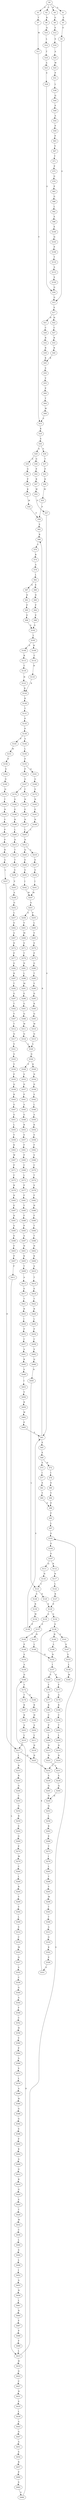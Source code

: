 strict digraph  {
	S0 -> S1 [ label = A ];
	S0 -> S2 [ label = C ];
	S0 -> S3 [ label = P ];
	S0 -> S4 [ label = H ];
	S1 -> S5 [ label = S ];
	S2 -> S6 [ label = R ];
	S3 -> S7 [ label = T ];
	S4 -> S8 [ label = G ];
	S5 -> S9 [ label = G ];
	S6 -> S10 [ label = Q ];
	S7 -> S11 [ label = W ];
	S8 -> S12 [ label = S ];
	S9 -> S13 [ label = G ];
	S10 -> S14 [ label = L ];
	S11 -> S15 [ label = V ];
	S12 -> S16 [ label = S ];
	S13 -> S17 [ label = S ];
	S14 -> S18 [ label = T ];
	S15 -> S19 [ label = K ];
	S16 -> S20 [ label = A ];
	S17 -> S21 [ label = N ];
	S17 -> S22 [ label = H ];
	S18 -> S23 [ label = A ];
	S19 -> S24 [ label = S ];
	S20 -> S25 [ label = W ];
	S21 -> S26 [ label = C ];
	S22 -> S27 [ label = C ];
	S23 -> S28 [ label = S ];
	S24 -> S29 [ label = G ];
	S24 -> S30 [ label = S ];
	S25 -> S31 [ label = P ];
	S26 -> S32 [ label = R ];
	S27 -> S33 [ label = R ];
	S28 -> S34 [ label = G ];
	S29 -> S35 [ label = S ];
	S29 -> S36 [ label = G ];
	S30 -> S37 [ label = T ];
	S31 -> S38 [ label = L ];
	S32 -> S39 [ label = R ];
	S33 -> S40 [ label = R ];
	S34 -> S13 [ label = G ];
	S35 -> S41 [ label = G ];
	S36 -> S42 [ label = P ];
	S37 -> S43 [ label = P ];
	S38 -> S44 [ label = Q ];
	S39 -> S45 [ label = K ];
	S40 -> S45 [ label = K ];
	S41 -> S46 [ label = P ];
	S42 -> S47 [ label = R ];
	S43 -> S48 [ label = K ];
	S44 -> S49 [ label = P ];
	S45 -> S50 [ label = S ];
	S46 -> S51 [ label = K ];
	S47 -> S52 [ label = W ];
	S48 -> S53 [ label = W ];
	S49 -> S54 [ label = A ];
	S50 -> S55 [ label = V ];
	S51 -> S56 [ label = W ];
	S52 -> S57 [ label = P ];
	S53 -> S58 [ label = P ];
	S54 -> S59 [ label = P ];
	S55 -> S60 [ label = P ];
	S56 -> S58 [ label = P ];
	S57 -> S61 [ label = S ];
	S58 -> S62 [ label = S ];
	S59 -> S63 [ label = P ];
	S60 -> S64 [ label = T ];
	S61 -> S65 [ label = E ];
	S61 -> S66 [ label = R ];
	S62 -> S66 [ label = R ];
	S63 -> S67 [ label = V ];
	S64 -> S68 [ label = W ];
	S65 -> S69 [ label = E ];
	S66 -> S70 [ label = C ];
	S67 -> S71 [ label = T ];
	S68 -> S15 [ label = V ];
	S69 -> S72 [ label = H ];
	S69 -> S73 [ label = S ];
	S70 -> S74 [ label = R ];
	S71 -> S75 [ label = P ];
	S72 -> S76 [ label = I ];
	S73 -> S77 [ label = I ];
	S74 -> S78 [ label = A ];
	S75 -> S79 [ label = G ];
	S76 -> S80 [ label = E ];
	S77 -> S81 [ label = E ];
	S78 -> S82 [ label = L ];
	S79 -> S83 [ label = P ];
	S80 -> S84 [ label = Y ];
	S81 -> S85 [ label = Y ];
	S82 -> S86 [ label = E ];
	S82 -> S87 [ label = G ];
	S83 -> S88 [ label = G ];
	S84 -> S89 [ label = P ];
	S85 -> S89 [ label = P ];
	S86 -> S90 [ label = D ];
	S87 -> S91 [ label = D ];
	S88 -> S92 [ label = L ];
	S89 -> S93 [ label = F ];
	S90 -> S94 [ label = P ];
	S91 -> S95 [ label = P ];
	S92 -> S96 [ label = S ];
	S93 -> S97 [ label = L ];
	S94 -> S98 [ label = E ];
	S95 -> S99 [ label = E ];
	S96 -> S100 [ label = E ];
	S97 -> S101 [ label = S ];
	S98 -> S102 [ label = S ];
	S99 -> S102 [ label = S ];
	S100 -> S103 [ label = Q ];
	S101 -> S104 [ label = G ];
	S102 -> S105 [ label = L ];
	S103 -> S106 [ label = P ];
	S104 -> S107 [ label = S ];
	S105 -> S108 [ label = S ];
	S105 -> S109 [ label = R ];
	S106 -> S110 [ label = T ];
	S107 -> S111 [ label = Q ];
	S107 -> S112 [ label = K ];
	S108 -> S113 [ label = R ];
	S109 -> S114 [ label = C ];
	S110 -> S115 [ label = A ];
	S111 -> S116 [ label = N ];
	S112 -> S117 [ label = N ];
	S113 -> S118 [ label = C ];
	S114 -> S119 [ label = H ];
	S115 -> S120 [ label = S ];
	S116 -> S121 [ label = L ];
	S117 -> S122 [ label = L ];
	S118 -> S123 [ label = H ];
	S119 -> S124 [ label = R ];
	S120 -> S34 [ label = G ];
	S121 -> S125 [ label = K ];
	S121 -> S126 [ label = A ];
	S122 -> S127 [ label = K ];
	S123 -> S124 [ label = R ];
	S124 -> S128 [ label = K ];
	S125 -> S129 [ label = E ];
	S126 -> S130 [ label = R ];
	S127 -> S129 [ label = E ];
	S128 -> S131 [ label = T ];
	S129 -> S132 [ label = S ];
	S129 -> S133 [ label = A ];
	S130 -> S134 [ label = W ];
	S131 -> S135 [ label = P ];
	S132 -> S136 [ label = S ];
	S133 -> S137 [ label = S ];
	S134 -> S138 [ label = P ];
	S135 -> S139 [ label = P ];
	S136 -> S140 [ label = H ];
	S136 -> S141 [ label = V ];
	S137 -> S142 [ label = Y ];
	S137 -> S143 [ label = H ];
	S138 -> S61 [ label = S ];
	S139 -> S144 [ label = A ];
	S139 -> S145 [ label = P ];
	S140 -> S146 [ label = L ];
	S141 -> S147 [ label = G ];
	S142 -> S148 [ label = P ];
	S143 -> S149 [ label = L ];
	S144 -> S150 [ label = L ];
	S145 -> S151 [ label = W ];
	S146 -> S152 [ label = N ];
	S147 -> S153 [ label = V ];
	S148 -> S154 [ label = S ];
	S149 -> S152 [ label = N ];
	S150 -> S155 [ label = P ];
	S151 -> S156 [ label = P ];
	S152 -> S157 [ label = I ];
	S153 -> S158 [ label = L ];
	S154 -> S159 [ label = A ];
	S155 -> S160 [ label = P ];
	S155 -> S161 [ label = Q ];
	S156 -> S162 [ label = S ];
	S157 -> S163 [ label = S ];
	S157 -> S164 [ label = G ];
	S158 -> S165 [ label = M ];
	S159 -> S166 [ label = D ];
	S160 -> S167 [ label = G ];
	S161 -> S168 [ label = G ];
	S162 -> S169 [ label = G ];
	S163 -> S170 [ label = Y ];
	S164 -> S171 [ label = F ];
	S166 -> S172 [ label = Y ];
	S167 -> S173 [ label = C ];
	S167 -> S174 [ label = T ];
	S168 -> S175 [ label = S ];
	S169 -> S176 [ label = Q ];
	S170 -> S177 [ label = A ];
	S171 -> S178 [ label = A ];
	S172 -> S179 [ label = T ];
	S172 -> S180 [ label = S ];
	S173 -> S181 [ label = N ];
	S174 -> S182 [ label = S ];
	S175 -> S183 [ label = N ];
	S176 -> S184 [ label = T ];
	S177 -> S185 [ label = K ];
	S178 -> S186 [ label = K ];
	S179 -> S187 [ label = K ];
	S180 -> S188 [ label = K ];
	S181 -> S189 [ label = E ];
	S182 -> S190 [ label = E ];
	S183 -> S191 [ label = E ];
	S184 -> S192 [ label = N ];
	S185 -> S193 [ label = C ];
	S186 -> S194 [ label = C ];
	S187 -> S195 [ label = R ];
	S188 -> S196 [ label = H ];
	S189 -> S197 [ label = N ];
	S190 -> S198 [ label = R ];
	S191 -> S199 [ label = N ];
	S192 -> S200 [ label = V ];
	S193 -> S201 [ label = P ];
	S194 -> S202 [ label = T ];
	S195 -> S203 [ label = A ];
	S196 -> S204 [ label = A ];
	S197 -> S205 [ label = L ];
	S198 -> S206 [ label = L ];
	S199 -> S205 [ label = L ];
	S200 -> S207 [ label = P ];
	S201 -> S208 [ label = L ];
	S202 -> S209 [ label = L ];
	S203 -> S210 [ label = L ];
	S204 -> S211 [ label = L ];
	S205 -> S212 [ label = N ];
	S206 -> S213 [ label = D ];
	S207 -> S214 [ label = P ];
	S208 -> S215 [ label = D ];
	S209 -> S216 [ label = D ];
	S210 -> S217 [ label = D ];
	S211 -> S218 [ label = D ];
	S212 -> S219 [ label = L ];
	S212 -> S220 [ label = Q ];
	S213 -> S221 [ label = T ];
	S214 -> S222 [ label = R ];
	S215 -> S223 [ label = N ];
	S216 -> S224 [ label = D ];
	S217 -> S225 [ label = D ];
	S217 -> S226 [ label = L ];
	S218 -> S225 [ label = D ];
	S219 -> S227 [ label = E ];
	S220 -> S228 [ label = E ];
	S221 -> S229 [ label = T ];
	S222 -> S230 [ label = A ];
	S223 -> S231 [ label = L ];
	S224 -> S232 [ label = L ];
	S225 -> S232 [ label = L ];
	S226 -> S233 [ label = R ];
	S227 -> S234 [ label = S ];
	S228 -> S235 [ label = S ];
	S229 -> S236 [ label = S ];
	S230 -> S237 [ label = L ];
	S231 -> S238 [ label = S ];
	S232 -> S239 [ label = S ];
	S233 -> S240 [ label = R ];
	S234 -> S241 [ label = I ];
	S235 -> S242 [ label = I ];
	S236 -> S243 [ label = V ];
	S237 -> S217 [ label = D ];
	S238 -> S244 [ label = Q ];
	S239 -> S245 [ label = Q ];
	S240 -> S246 [ label = G ];
	S241 -> S247 [ label = W ];
	S242 -> S247 [ label = W ];
	S243 -> S248 [ label = A ];
	S244 -> S249 [ label = N ];
	S245 -> S249 [ label = N ];
	S246 -> S250 [ label = C ];
	S247 -> S251 [ label = G ];
	S248 -> S252 [ label = G ];
	S249 -> S253 [ label = Q ];
	S250 -> S254 [ label = G ];
	S251 -> S255 [ label = P ];
	S251 -> S256 [ label = S ];
	S252 -> S257 [ label = L ];
	S253 -> S258 [ label = L ];
	S254 -> S259 [ label = R ];
	S255 -> S260 [ label = L ];
	S256 -> S261 [ label = V ];
	S257 -> S262 [ label = G ];
	S258 -> S263 [ label = K ];
	S259 -> S264 [ label = S ];
	S260 -> S265 [ label = V ];
	S261 -> S266 [ label = M ];
	S262 -> S267 [ label = A ];
	S263 -> S268 [ label = E ];
	S264 -> S269 [ label = G ];
	S265 -> S270 [ label = S ];
	S266 -> S271 [ label = S ];
	S267 -> S272 [ label = D ];
	S268 -> S273 [ label = T ];
	S269 -> S274 [ label = P ];
	S270 -> S275 [ label = P ];
	S271 -> S276 [ label = T ];
	S272 -> S277 [ label = P ];
	S273 -> S278 [ label = I ];
	S274 -> S279 [ label = W ];
	S275 -> S280 [ label = G ];
	S276 -> S281 [ label = N ];
	S277 -> S282 [ label = G ];
	S278 -> S283 [ label = L ];
	S279 -> S284 [ label = C ];
	S280 -> S285 [ label = T ];
	S281 -> S286 [ label = L ];
	S282 -> S287 [ label = R ];
	S283 -> S288 [ label = T ];
	S284 -> S289 [ label = L ];
	S285 -> S290 [ label = V ];
	S286 -> S291 [ label = M ];
	S287 -> S292 [ label = T ];
	S288 -> S293 [ label = V ];
	S289 -> S294 [ label = R ];
	S290 -> S295 [ label = D ];
	S291 -> S296 [ label = E ];
	S292 -> S297 [ label = G ];
	S293 -> S298 [ label = M ];
	S294 -> S299 [ label = V ];
	S295 -> S300 [ label = R ];
	S296 -> S301 [ label = G ];
	S297 -> S302 [ label = T ];
	S298 -> S303 [ label = T ];
	S299 -> S304 [ label = V ];
	S300 -> S305 [ label = Q ];
	S301 -> S306 [ label = Q ];
	S302 -> S307 [ label = V ];
	S303 -> S308 [ label = T ];
	S304 -> S309 [ label = L ];
	S305 -> S310 [ label = W ];
	S306 -> S311 [ label = W ];
	S307 -> S312 [ label = T ];
	S308 -> S313 [ label = A ];
	S309 -> S314 [ label = S ];
	S310 -> S315 [ label = Q ];
	S311 -> S316 [ label = Q ];
	S312 -> S317 [ label = Q ];
	S313 -> S318 [ label = G ];
	S314 -> S319 [ label = C ];
	S315 -> S320 [ label = L ];
	S316 -> S320 [ label = L ];
	S317 -> S321 [ label = S ];
	S318 -> S322 [ label = K ];
	S319 -> S323 [ label = M ];
	S320 -> S324 [ label = G ];
	S321 -> S325 [ label = G ];
	S322 -> S326 [ label = E ];
	S323 -> S327 [ label = Q ];
	S324 -> S328 [ label = V ];
	S324 -> S329 [ label = K ];
	S325 -> S330 [ label = V ];
	S326 -> S331 [ label = S ];
	S327 -> S332 [ label = S ];
	S328 -> S333 [ label = S ];
	S329 -> S334 [ label = N ];
	S330 -> S335 [ label = P ];
	S331 -> S136 [ label = S ];
	S332 -> S336 [ label = C ];
	S333 -> S337 [ label = D ];
	S334 -> S338 [ label = D ];
	S335 -> S339 [ label = Q ];
	S336 -> S340 [ label = G ];
	S337 -> S341 [ label = P ];
	S338 -> S342 [ label = S ];
	S339 -> S343 [ label = R ];
	S340 -> S344 [ label = A ];
	S341 -> S345 [ label = A ];
	S342 -> S346 [ label = L ];
	S343 -> S347 [ label = G ];
	S344 -> S348 [ label = F ];
	S345 -> S349 [ label = G ];
	S346 -> S350 [ label = A ];
	S347 -> S351 [ label = G ];
	S348 -> S352 [ label = C ];
	S349 -> S353 [ label = R ];
	S350 -> S354 [ label = K ];
	S351 -> S355 [ label = L ];
	S352 -> S356 [ label = H ];
	S353 -> S357 [ label = S ];
	S354 -> S358 [ label = S ];
	S355 -> S359 [ label = V ];
	S356 -> S360 [ label = V ];
	S357 -> S361 [ label = F ];
	S358 -> S362 [ label = F ];
	S359 -> S363 [ label = K ];
	S360 -> S364 [ label = P ];
	S361 -> S365 [ label = P ];
	S362 -> S366 [ label = S ];
	S363 -> S367 [ label = W ];
	S364 -> S368 [ label = A ];
	S365 -> S369 [ label = C ];
	S366 -> S370 [ label = C ];
	S367 -> S371 [ label = P ];
	S368 -> S372 [ label = S ];
	S369 -> S373 [ label = L ];
	S370 -> S374 [ label = T ];
	S371 -> S375 [ label = C ];
	S372 -> S376 [ label = L ];
	S373 -> S377 [ label = P ];
	S374 -> S378 [ label = S ];
	S375 -> S379 [ label = R ];
	S376 -> S380 [ label = A ];
	S377 -> S381 [ label = F ];
	S378 -> S382 [ label = F ];
	S379 -> S383 [ label = D ];
	S380 -> S384 [ label = H ];
	S381 -> S385 [ label = Y ];
	S382 -> S386 [ label = H ];
	S383 -> S387 [ label = E ];
	S384 -> S388 [ label = G ];
	S385 -> S389 [ label = F ];
	S386 -> S390 [ label = F ];
	S387 -> S391 [ label = D ];
	S388 -> S392 [ label = G ];
	S389 -> S393 [ label = P ];
	S390 -> S394 [ label = T ];
	S391 -> S395 [ label = S ];
	S392 -> S396 [ label = S ];
	S393 -> S397 [ label = A ];
	S394 -> S398 [ label = T ];
	S395 -> S399 [ label = E ];
	S396 -> S400 [ label = P ];
	S397 -> S401 [ label = N ];
	S398 -> S402 [ label = N ];
	S399 -> S403 [ label = F ];
	S400 -> S404 [ label = K ];
	S401 -> S405 [ label = K ];
	S402 -> S406 [ label = K ];
	S403 -> S407 [ label = P ];
	S404 -> S408 [ label = A ];
	S405 -> S409 [ label = T ];
	S406 -> S410 [ label = A ];
	S407 -> S411 [ label = F ];
	S408 -> S412 [ label = G ];
	S409 -> S413 [ label = A ];
	S410 -> S414 [ label = T ];
	S411 -> S415 [ label = L ];
	S412 -> S416 [ label = R ];
	S413 -> S417 [ label = E ];
	S414 -> S418 [ label = E ];
	S415 -> S101 [ label = S ];
	S415 -> S419 [ label = H ];
	S416 -> S420 [ label = G ];
	S417 -> S421 [ label = T ];
	S418 -> S422 [ label = T ];
	S419 -> S423 [ label = G ];
	S420 -> S424 [ label = S ];
	S421 -> S425 [ label = R ];
	S422 -> S426 [ label = R ];
	S423 -> S427 [ label = C ];
	S424 -> S428 [ label = T ];
	S425 -> S429 [ label = I ];
	S426 -> S430 [ label = L ];
	S427 -> S431 [ label = N ];
	S428 -> S432 [ label = W ];
	S429 -> S433 [ label = P ];
	S430 -> S434 [ label = P ];
	S431 -> S435 [ label = S ];
	S432 -> S436 [ label = C ];
	S433 -> S437 [ label = C ];
	S434 -> S438 [ label = C ];
	S435 -> S439 [ label = L ];
	S436 -> S440 [ label = L ];
	S437 -> S441 [ label = A ];
	S438 -> S442 [ label = S ];
	S439 -> S443 [ label = A ];
	S440 -> S444 [ label = S ];
	S441 -> S445 [ label = R ];
	S442 -> S446 [ label = Q ];
	S443 -> S447 [ label = G ];
	S444 -> S448 [ label = L ];
	S445 -> S449 [ label = S ];
	S446 -> S450 [ label = N ];
	S447 -> S451 [ label = A ];
	S448 -> S452 [ label = I ];
	S449 -> S453 [ label = I ];
	S450 -> S121 [ label = L ];
	S451 -> S454 [ label = S ];
	S452 -> S455 [ label = A ];
	S453 -> S456 [ label = V ];
	S454 -> S457 [ label = R ];
	S455 -> S458 [ label = N ];
	S456 -> S459 [ label = R ];
	S457 -> S460 [ label = P ];
	S458 -> S461 [ label = L ];
	S459 -> S462 [ label = W ];
	S460 -> S463 [ label = S ];
	S461 -> S464 [ label = D ];
	S462 -> S465 [ label = P ];
	S463 -> S466 [ label = A ];
	S464 -> S467 [ label = F ];
	S465 -> S61 [ label = S ];
	S466 -> S166 [ label = D ];
	S467 -> S468 [ label = P ];
	S468 -> S469 [ label = F ];
	S469 -> S415 [ label = L ];
}
